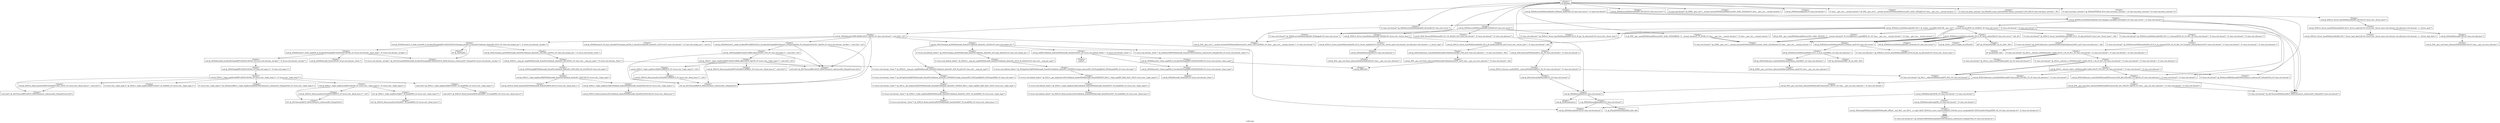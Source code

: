digraph "CallGraph" {
	label="CallGraph";

	Node0x243be10 [shape=record,label="{\<Empty\>\ni32 @main()}"];
	Node0x243be10 -> Node0x245f9e0;
	Node0x243be10 -> Node0x2449de0;
	Node0x243be10 -> Node0x249bbb0;
	Node0x243be10 -> Node0x249d0d0;
	Node0x243be10 -> Node0x2431690;
	Node0x243be10 -> Node0x248f970;
	Node0x243be10 -> Node0x251c730;
	Node0x243be10 -> Node0x2521750;
	Node0x243be10 -> Node0x2524610;
	Node0x243be10 -> Node0x2524710;
	Node0x243be10 -> Node0x2527fd0;
	Node0x243be10 -> Node0x25280d0;
	Node0x243be10 -> Node0x25281d0;
	Node0x2449de0 [shape=record,label="{\<Empty\>\nvoid @_ZNSt6vectorISt6threadSaIS0_EEC2Ev(%\"class.std::vector\"*)}"];
	Node0x2449de0 -> Node0x252d430;
	Node0x245f9e0 [shape=record,label="{\<Empty\>\nvoid @_ZNSt6threadC2IRFviEJRiEvEEOT_DpOT0_(%\"class.std::thread\"*, void (i32)*, i32*)}"];
	Node0x245f9e0 -> Node0x2542ff0;
	Node0x245f9e0 -> Node0x252fe20;
	Node0x245f9e0 -> Node0x2531f10;
	Node0x245f9e0 -> Node0x2534a00;
	Node0x245f9e0 -> Node0x25430f0;
	Node0x245f9e0 -> Node0x25374f0;
	Node0x245f9e0 -> Node0x253d360;
	Node0x249bbb0 [shape=record,label="{\<Empty\>\nvoid @_ZNSt6vectorISt6threadSaIS0_EE9push_backEOS0_(%\"class.std::vector\"*, %\"class.std::thread\"*)}"];
	Node0x249bbb0 -> Node0x25486a0;
	Node0x249bbb0 -> Node0x254b190;
	Node0x249d0d0 [shape=record,label="{\<Empty\>\nvoid @_ZNSt6threadD2Ev(%\"class.std::thread\"*)}"];
	Node0x249d0d0 -> Node0x2554860;
	Node0x249d0d0 -> Node0x2558970;
	Node0x2431690 [shape=record,label="{\<Empty\>\n%\"class.std::thread\"* @_ZNSt6vectorISt6threadSaIS0_EE5beginEv(%\"class.std::vector\"*)}"];
	Node0x2431690 -> Node0x2558a70;
	Node0x248f970 [shape=record,label="{\<Empty\>\n%\"class.std::thread\"* @_ZNSt6vectorISt6threadSaIS0_EE3endEv(%\"class.std::vector\"*)}"];
	Node0x248f970 -> Node0x2558a70;
	Node0x251c730 [shape=record,label="{\<Empty\>\ni1 @_ZN9__gnu_cxxneIPSt6threadSt6vectorIS1_SaIS1_EEEEbRKNS_17__normal_iteratorIT_T0_EESB_(%\"class.__gnu_cxx::__normal_iterator\"*, %\"class.__gnu_cxx::__normal_iterator\"*)}"];
	Node0x251c730 -> Node0x255d970;
	Node0x251c730 -> Node0x255d970;
	Node0x2521750 [shape=record,label="{\<Empty\>\n%\"class.std::thread\"* @_ZNK9__gnu_cxx17__normal_iteratorIPSt6threadSt6vectorIS1_SaIS1_EEEdeEv(%\"class.__gnu_cxx::__normal_iterator\"*)}"];
	Node0x2524610 [shape=record,label="{\<Empty\>\nvoid @_ZNSt6thread4joinEv(%\"class.std::thread\"*)}"];
	Node0x2524710 [shape=record,label="{\<Empty\>\n%\"class.__gnu_cxx::__normal_iterator\"* @_ZN9__gnu_cxx17__normal_iteratorIPSt6threadSt6vectorIS1_SaIS1_EEEppEv(%\"class.__gnu_cxx::__normal_iterator\"*)}"];
	Node0x2527fd0 [shape=record,label="{\<Empty\>\n%\"class.std::basic_ostream\"* @_ZStlsISt11char_traitsIcEERSt13basic_ostreamIcT_ES5_PKc(%\"class.std::basic_ostream\"*, i8*)}"];
	Node0x25280d0 [shape=record,label="{\<Empty\>\n%\"class.std::basic_ostream\"* @_ZNSolsEPFRSoS_E(%\"class.std::basic_ostream\"*, %\"class.std::basic_ostream\"* (%\"class.std::basic_ostream\"*)*)}"];
	Node0x25281d0 [shape=record,label="{\<Empty\>\nvoid @_ZNSt6vectorISt6threadSaIS0_EED2Ev(%\"class.std::vector\"*)}"];
	Node0x25281d0 -> Node0x2563370;
	Node0x25281d0 -> Node0x2560880;
	Node0x25281d0 -> Node0x2568e60;
	Node0x252d430 [shape=record,label="{\<Empty\>\nvoid @_ZNSt12_Vector_baseISt6threadSaIS0_EEC2Ev(%\"struct.std::_Vector_base\"*)}"];
	Node0x252d430 -> Node0x256e2d0;
	Node0x252fe20 [shape=record,label="{\<Empty\>\nvoid @_ZNSt6thread2idC2Ev(%\"class.std::thread::id\"*)}"];
	Node0x2531f10 [shape=record,label="{\<Empty\>\nvoid (i32)* @_ZSt7forwardIRFviEEOT_RNSt16remove_referenceIS2_E4typeE(void (i32)*)}"];
	Node0x2534a00 [shape=record,label="{\<Empty\>\ni32* @_ZSt7forwardIRiEOT_RNSt16remove_referenceIS1_E4typeE(i32*)}"];
	Node0x25374f0 [shape=record,label="{\<Empty\>\nvoid @_ZNSt6thread14__make_invokerIRFviEJRiEEENS_8_InvokerISt5tupleIJNSt5decayIT_E4typeEDpNS6_IT0_E4typeEEEEEOS7_DpOSA_(%\"struct.std::thread::_Invoker\"*, void (i32)*, i32*)}"];
	Node0x25374f0 -> Node0x2531f10;
	Node0x25374f0 -> Node0x2534a00;
	Node0x25374f0 -> Node0x2570c00;
	Node0x253d360 [shape=record,label="{\<Empty\>\nvoid @_ZNSt6thread13_S_make_stateINS_8_InvokerISt5tupleIJPFviEiEEEEEESt10unique_ptrINS_6_StateESt14default_deleteIS8_EEOT_(%\"class.std::unique_ptr\"*, %\"struct.std::thread::_Invoker\"*)}"];
	Node0x253d360 -> Node0x2577260;
	Node0x253d360 -> Node0x25781b0;
	Node0x253d360 -> Node0x257aca0;
	Node0x253d360 -> Node0x257ff20;
	Node0x2542ff0 [shape=record,label="{\<Empty\>\nvoid @_ZNSt6thread15_M_start_threadESt10unique_ptrINS_6_StateESt14default_deleteIS1_EEPFvvE(%\"class.std::thread\"*, %\"class.std::unique_ptr\"*, void ()*)}"];
	Node0x25430f0 [shape=record,label="{\<Empty\>\nvoid @_ZNSt10unique_ptrINSt6thread6_StateESt14default_deleteIS1_EED2Ev(%\"class.std::unique_ptr\"*)}"];
	Node0x25430f0 -> Node0x2583df0;
	Node0x25430f0 -> Node0x2586aa0;
	Node0x25430f0 -> Node0x2589540;
	Node0x25430f0 -> Node0x258c030;
	Node0x25486a0 [shape=record,label="{\<Empty\>\n%\"class.std::thread\"* @_ZSt4moveIRSt6threadEONSt16remove_referenceIT_E4typeEOS3_(%\"class.std::thread\"*)}"];
	Node0x254b190 [shape=record,label="{\<Empty\>\nvoid @_ZNSt6vectorISt6threadSaIS0_EE12emplace_backIJS0_EEEvDpOT_(%\"class.std::vector\"*, %\"class.std::thread\"*)}"];
	Node0x254b190 -> Node0x25912b0;
	Node0x254b190 -> Node0x2593da0;
	Node0x254b190 -> Node0x248f970;
	Node0x254b190 -> Node0x25912b0;
	Node0x254b190 -> Node0x259a660;
	Node0x2554860 [shape=record,label="{\<Empty\>\ni1 @_ZNKSt6thread8joinableEv(%\"class.std::thread\"*)}"];
	Node0x2554860 -> Node0x25b2f10;
	Node0x2554860 -> Node0x252fe20;
	Node0x2558970 [shape=record,label="{\<Empty\>\nvoid @_ZSt9terminatev()}"];
	Node0x2558a70 [shape=record,label="{\<Empty\>\nvoid @_ZN9__gnu_cxx17__normal_iteratorIPSt6threadSt6vectorIS1_SaIS1_EEEC2ERKS2_(%\"class.__gnu_cxx::__normal_iterator\"*, %\"class.std::thread\"**)}"];
	Node0x255d970 [shape=record,label="{\<Empty\>\n%\"class.std::thread\"** @_ZNK9__gnu_cxx17__normal_iteratorIPSt6threadSt6vectorIS1_SaIS1_EEE4baseEv(%\"class.__gnu_cxx::__normal_iterator\"*)}"];
	Node0x2560880 [shape=record,label="{\<Empty\>\n%\"class.std::allocator\"* @_ZNSt12_Vector_baseISt6threadSaIS0_EE19_M_get_Tp_allocatorEv(%\"struct.std::_Vector_base\"*)}"];
	Node0x2563370 [shape=record,label="{\<Empty\>\nvoid @_ZSt8_DestroyIPSt6threadS0_EvT_S2_RSaIT0_E(%\"class.std::thread\"*, %\"class.std::thread\"*, %\"class.std::allocator\"*)}"];
	Node0x2563370 -> Node0x25b5030;
	Node0x2568e60 [shape=record,label="{\<Empty\>\nvoid @_ZNSt12_Vector_baseISt6threadSaIS0_EED2Ev(%\"struct.std::_Vector_base\"*)}"];
	Node0x2568e60 -> Node0x24ebe30;
	Node0x2568e60 -> Node0x24f0d10;
	Node0x256e2d0 [shape=record,label="{\<Empty\>\nvoid @_ZNSt12_Vector_baseISt6threadSaIS0_EE12_Vector_implC2Ev(%\"struct.std::_Vector_base\<std::thread, std::allocator\<std::thread\> \>::_Vector_impl\"*)}"];
	Node0x256e2d0 -> Node0x2512430;
	Node0x256e2d0 -> Node0x2512560;
	Node0x2570c00 [shape=record,label="{\<Empty\>\nvoid @_ZNSt5tupleIJPFviEiEEC2IRS0_RiLb1EEEOT_OT0_(%\"class.std::tuple.2\"*, void (i32)*, i32*)}"];
	Node0x2570c00 -> Node0x2531f10;
	Node0x2570c00 -> Node0x2534a00;
	Node0x2570c00 -> Node0x2571be0;
	Node0x2577260 [shape=record,label="{\<Empty\>\ni8* @_Znwm(i64)}"];
	Node0x25781b0 [shape=record,label="{\<Empty\>\n%\"struct.std::thread::_Invoker\"* @_ZSt7forwardINSt6thread8_InvokerISt5tupleIJPFviEiEEEEEOT_RNSt16remove_referenceIS7_E4typeE(%\"struct.std::thread::_Invoker\"*)}"];
	Node0x257aca0 [shape=record,label="{\<Empty\>\nvoid @_ZNSt6thread11_State_implINS_8_InvokerISt5tupleIJPFviEiEEEEEC2EOS6_(%\"struct.std::thread::_State_impl\"*, %\"struct.std::thread::_Invoker\"*)}"];
	Node0x257aca0 -> Node0x24f5170;
	Node0x257aca0 -> Node0x25781b0;
	Node0x257aca0 -> Node0x24f7fa0;
	Node0x257ff20 [shape=record,label="{\<Empty\>\nvoid @_ZNSt10unique_ptrINSt6thread6_StateESt14default_deleteIS1_EEC2IS3_vEEPS1_(%\"class.std::unique_ptr\"*, %\"struct.std::thread::_State\"*)}"];
	Node0x257ff20 -> Node0x24fbcb0;
	Node0x2583df0 [shape=record,label="{\<Empty\>\n%\"struct.std::thread::_State\"** @_ZNSt15__uniq_ptr_implINSt6thread6_StateESt14default_deleteIS1_EE6_M_ptrEv(%\"class.std::__uniq_ptr_impl\"*)}"];
	Node0x2583df0 -> Node0x2500030;
	Node0x2586aa0 [shape=record,label="{\<Empty\>\n%\"struct.std::default_delete\"* @_ZNSt10unique_ptrINSt6thread6_StateESt14default_deleteIS1_EE11get_deleterEv(%\"class.std::unique_ptr\"*)}"];
	Node0x2586aa0 -> Node0x2502e30;
	Node0x2589540 [shape=record,label="{\<Empty\>\n%\"struct.std::thread::_State\"** @_ZSt4moveIRPNSt6thread6_StateEEONSt16remove_referenceIT_E4typeEOS5_(%\"struct.std::thread::_State\"**)}"];
	Node0x258c030 [shape=record,label="{\<Empty\>\nvoid @_ZNKSt14default_deleteINSt6thread6_StateEEclEPS1_(%\"struct.std::default_delete\"*, %\"struct.std::thread::_State\"*)}"];
	Node0x258c030 -> Node0x2505c60;
	Node0x258c030 -> Node0x26ffd70;
	Node0x258c030 -> Node0x27085c0;
	Node0x25912b0 [shape=record,label="{\<Empty\>\n%\"class.std::thread\"* @_ZSt7forwardISt6threadEOT_RNSt16remove_referenceIS1_E4typeE(%\"class.std::thread\"*)}"];
	Node0x2593da0 [shape=record,label="{\<Empty\>\nvoid @_ZNSt16allocator_traitsISaISt6threadEE9constructIS0_JS0_EEEvRS1_PT_DpOT0_(%\"class.std::allocator\"*, %\"class.std::thread\"*, %\"class.std::thread\"*)}"];
	Node0x2593da0 -> Node0x25912b0;
	Node0x2593da0 -> Node0x2506790;
	Node0x259a660 [shape=record,label="{\<Empty\>\nvoid @_ZNSt6vectorISt6threadSaIS0_EE17_M_realloc_insertIJS0_EEEvN9__gnu_cxx17__normal_iteratorIPS0_S2_EEDpOT_(%\"class.std::vector\"*, %\"class.std::thread\"*, %\"class.std::thread\"*)}"];
	Node0x259a660 -> Node0x252f0f0;
	Node0x259a660 -> Node0x2431690;
	Node0x259a660 -> Node0x24f1c30;
	Node0x259a660 -> Node0x2571ce0;
	Node0x259a660 -> Node0x25912b0;
	Node0x259a660 -> Node0x2593da0;
	Node0x259a660 -> Node0x255d970;
	Node0x259a660 -> Node0x2560880;
	Node0x259a660 -> Node0x2606b90;
	Node0x259a660 -> Node0x255d970;
	Node0x259a660 -> Node0x2560880;
	Node0x259a660 -> Node0x2606b90;
	Node0x259a660 -> Node0x24ebe30;
	Node0x25b2f10 [shape=record,label="{\<Empty\>\ni1 @_ZSteqNSt6thread2idES0_(i64, i64)}"];
	Node0x25b5030 [shape=record,label="{\<Empty\>\nvoid @_ZSt8_DestroyIPSt6threadEvT_S2_(%\"class.std::thread\"*, %\"class.std::thread\"*)}"];
	Node0x25b5030 -> Node0x26118a0;
	Node0x24ebe30 [shape=record,label="{\<Empty\>\nvoid @_ZNSt12_Vector_baseISt6threadSaIS0_EE13_M_deallocateEPS0_m(%\"struct.std::_Vector_base\"*, %\"class.std::thread\"*, i64)}"];
	Node0x24ebe30 -> Node0x2616ad0;
	Node0x24f0d10 [shape=record,label="{\<Empty\>\nvoid @_ZNSt12_Vector_baseISt6threadSaIS0_EE12_Vector_implD2Ev(%\"struct.std::_Vector_base\<std::thread, std::allocator\<std::thread\> \>::_Vector_impl\"*)}"];
	Node0x24f0d10 -> Node0x261bbc0;
	Node0x2512430 [shape=record,label="{\<Empty\>\nvoid @_ZNSaISt6threadEC2Ev(%\"class.std::allocator\"*)}"];
	Node0x2512430 -> Node0x261daa0;
	Node0x2512560 [shape=record,label="{\<Empty\>\nvoid @_ZNSt12_Vector_baseISt6threadSaIS0_EE17_Vector_impl_dataC2Ev(%\"struct.std::_Vector_base\<std::thread, std::allocator\<std::thread\> \>::_Vector_impl_data\"*)}"];
	Node0x2571be0 [shape=record,label="{\<Empty\>\nvoid @_ZNSt11_Tuple_implILm0EJPFviEiEEC2IRS0_JRiEvEEOT_DpOT0_(%\"struct.std::_Tuple_impl.3\"*, void (i32)*, i32*)}"];
	Node0x2571be0 -> Node0x2534a00;
	Node0x2571be0 -> Node0x261ffb0;
	Node0x2571be0 -> Node0x2531f10;
	Node0x2571be0 -> Node0x2624670;
	Node0x24f5170 [shape=record,label="{\<Empty\>\nvoid @_ZNSt6thread6_StateC2Ev(%\"struct.std::thread::_State\"*)}"];
	Node0x24f7fa0 [shape=record,label="{\<Empty\>\nvoid @_ZNSt6thread8_InvokerISt5tupleIJPFviEiEEEC2EOS5_(%\"struct.std::thread::_Invoker\"*, %\"struct.std::thread::_Invoker\"*)}"];
	Node0x24f7fa0 -> Node0x2629150;
	Node0x24fbcb0 [shape=record,label="{\<Empty\>\nvoid @_ZNSt15__uniq_ptr_implINSt6thread6_StateESt14default_deleteIS1_EEC2EPS1_(%\"class.std::__uniq_ptr_impl\"*, %\"struct.std::thread::_State\"*)}"];
	Node0x24fbcb0 -> Node0x262d230;
	Node0x24fbcb0 -> Node0x2583df0;
	Node0x2500030 [shape=record,label="{\<Empty\>\n%\"struct.std::thread::_State\"** @_ZSt3getILm0EJPNSt6thread6_StateESt14default_deleteIS1_EEERNSt13tuple_elementIXT_ESt5tupleIJDpT0_EEE4typeERS9_(%\"class.std::tuple\"*)}"];
	Node0x2500030 -> Node0x262f530;
	Node0x2502e30 [shape=record,label="{\<Empty\>\n%\"struct.std::default_delete\"* @_ZNSt15__uniq_ptr_implINSt6thread6_StateESt14default_deleteIS1_EE10_M_deleterEv(%\"class.std::__uniq_ptr_impl\"*)}"];
	Node0x2502e30 -> Node0x26323f0;
	Node0x2505c60 [shape=record,label="{\<Empty\>\nindirect}"];
	Node0x2506790 [shape=record,label="{\<Empty\>\nvoid @_ZN9__gnu_cxx13new_allocatorISt6threadE9constructIS1_JS1_EEEvPT_DpOT0_(%\"class.__gnu_cxx::new_allocator\"*, %\"class.std::thread\"*, %\"class.std::thread\"*)}"];
	Node0x2506790 -> Node0x25912b0;
	Node0x2506790 -> Node0x26354c0;
	Node0x252f0f0 [shape=record,label="{\<Empty\>\ni64 @_ZNKSt6vectorISt6threadSaIS0_EE12_M_check_lenEmPKc(%\"class.std::vector\"*, i64, i8*)}"];
	Node0x252f0f0 -> Node0x26395a0;
	Node0x252f0f0 -> Node0x263b850;
	Node0x252f0f0 -> Node0x263ece0;
	Node0x252f0f0 -> Node0x263b850;
	Node0x252f0f0 -> Node0x263b850;
	Node0x252f0f0 -> Node0x263ede0;
	Node0x252f0f0 -> Node0x263b850;
	Node0x252f0f0 -> Node0x26395a0;
	Node0x252f0f0 -> Node0x26395a0;
	Node0x24f1c30 [shape=record,label="{\<Empty\>\ni64 @_ZN9__gnu_cxxmiIPSt6threadSt6vectorIS1_SaIS1_EEEENS_17__normal_iteratorIT_T0_E15difference_typeERKS9_SC_(%\"class.__gnu_cxx::__normal_iterator\"*, %\"class.__gnu_cxx::__normal_iterator\"*)}"];
	Node0x24f1c30 -> Node0x255d970;
	Node0x24f1c30 -> Node0x255d970;
	Node0x2571ce0 [shape=record,label="{\<Empty\>\n%\"class.std::thread\"* @_ZNSt12_Vector_baseISt6threadSaIS0_EE11_M_allocateEm(%\"struct.std::_Vector_base\"*, i64)}"];
	Node0x2571ce0 -> Node0x26474d0;
	Node0x2606b90 [shape=record,label="{\<Empty\>\n%\"class.std::thread\"* @_ZNSt6vectorISt6threadSaIS0_EE11_S_relocateEPS0_S3_S3_RS1_(%\"class.std::thread\"*, %\"class.std::thread\"*, %\"class.std::thread\"*, %\"class.std::allocator\"*)}"];
	Node0x2606b90 -> Node0x2648770;
	Node0x26118a0 [shape=record,label="{\<Empty\>\nvoid @_ZNSt12_Destroy_auxILb0EE9__destroyIPSt6threadEEvT_S4_(%\"class.std::thread\"*, %\"class.std::thread\"*)}"];
	Node0x26118a0 -> Node0x2652400;
	Node0x26118a0 -> Node0x2654ef0;
	Node0x2616ad0 [shape=record,label="{\<Empty\>\nvoid @_ZNSt16allocator_traitsISaISt6threadEE10deallocateERS1_PS0_m(%\"class.std::allocator\"*, %\"class.std::thread\"*, i64)}"];
	Node0x2616ad0 -> Node0x2656fe0;
	Node0x261bbc0 [shape=record,label="{\<Empty\>\nvoid @_ZNSaISt6threadED2Ev(%\"class.std::allocator\"*)}"];
	Node0x261bbc0 -> Node0x265c0d0;
	Node0x261daa0 [shape=record,label="{\<Empty\>\nvoid @_ZN9__gnu_cxx13new_allocatorISt6threadEC2Ev(%\"class.__gnu_cxx::new_allocator\"*)}"];
	Node0x261ffb0 [shape=record,label="{\<Empty\>\nvoid @_ZNSt11_Tuple_implILm1EJiEEC2IRiEEOT_(%\"struct.std::_Tuple_impl.4\"*, i32*)}"];
	Node0x261ffb0 -> Node0x2534a00;
	Node0x261ffb0 -> Node0x265e5e0;
	Node0x2624670 [shape=record,label="{\<Empty\>\nvoid @_ZNSt10_Head_baseILm0EPFviELb0EEC2ERKS1_(%\"struct.std::_Head_base.6\"*, void (i32)**)}"];
	Node0x2629150 [shape=record,label="{\<Empty\>\nvoid @_ZNSt5tupleIJPFviEiEEC2EOS2_(%\"class.std::tuple.2\"*, %\"class.std::tuple.2\"*)}"];
	Node0x2629150 -> Node0x2662880;
	Node0x262d230 [shape=record,label="{\<Empty\>\nvoid @_ZNSt5tupleIJPNSt6thread6_StateESt14default_deleteIS1_EEEC2IS2_S4_Lb1EEEv(%\"class.std::tuple\"*)}"];
	Node0x262d230 -> Node0x2667a10;
	Node0x262f530 [shape=record,label="{\<Empty\>\n%\"struct.std::thread::_State\"** @_ZSt12__get_helperILm0EPNSt6thread6_StateEJSt14default_deleteIS1_EEERT0_RSt11_Tuple_implIXT_EJS5_DpT1_EE(%\"struct.std::_Tuple_impl\"*)}"];
	Node0x262f530 -> Node0x2669b00;
	Node0x26323f0 [shape=record,label="{\<Empty\>\n%\"struct.std::default_delete\"* @_ZSt3getILm1EJPNSt6thread6_StateESt14default_deleteIS1_EEERNSt13tuple_elementIXT_ESt5tupleIJDpT0_EEE4typeERS9_(%\"class.std::tuple\"*)}"];
	Node0x26323f0 -> Node0x266c5a0;
	Node0x26354c0 [shape=record,label="{\<Empty\>\nvoid @_ZNSt6threadC2EOS_(%\"class.std::thread\"*, %\"class.std::thread\"*)}"];
	Node0x26354c0 -> Node0x252fe20;
	Node0x26354c0 -> Node0x266f460;
	Node0x26395a0 [shape=record,label="{\<Empty\>\ni64 @_ZNKSt6vectorISt6threadSaIS0_EE8max_sizeEv(%\"class.std::vector\"*)}"];
	Node0x26395a0 -> Node0x2673330;
	Node0x26395a0 -> Node0x2675e20;
	Node0x263b850 [shape=record,label="{\<Empty\>\ni64 @_ZNKSt6vectorISt6threadSaIS0_EE4sizeEv(%\"class.std::vector\"*)}"];
	Node0x263ece0 [shape=record,label="{\<Empty\>\nvoid @_ZSt20__throw_length_errorPKc(i8*)}"];
	Node0x263ede0 [shape=record,label="{\<Empty\>\ni64* @_ZSt3maxImERKT_S2_S2_(i64*, i64*)}"];
	Node0x26474d0 [shape=record,label="{\<Empty\>\n%\"class.std::thread\"* @_ZNSt16allocator_traitsISaISt6threadEE8allocateERS1_m(%\"class.std::allocator\"*, i64)}"];
	Node0x26474d0 -> Node0x267a0f0;
	Node0x2648770 [shape=record,label="{\<Empty\>\n%\"class.std::thread\"* @_ZNSt6vectorISt6threadSaIS0_EE14_S_do_relocateEPS0_S3_S3_RS1_St17integral_constantIbLb1EE(%\"class.std::thread\"*, %\"class.std::thread\"*, %\"class.std::thread\"*, %\"class.std::allocator\"*)}"];
	Node0x2648770 -> Node0x267b040;
	Node0x2652400 [shape=record,label="{\<Empty\>\n%\"class.std::thread\"* @_ZSt11__addressofISt6threadEPT_RS1_(%\"class.std::thread\"*)}"];
	Node0x2654ef0 [shape=record,label="{\<Empty\>\nvoid @_ZSt8_DestroyISt6threadEvPT_(%\"class.std::thread\"*)}"];
	Node0x2654ef0 -> Node0x249d0d0;
	Node0x2656fe0 [shape=record,label="{\<Empty\>\nvoid @_ZN9__gnu_cxx13new_allocatorISt6threadE10deallocateEPS1_m(%\"class.__gnu_cxx::new_allocator\"*, %\"class.std::thread\"*, i64)}"];
	Node0x2656fe0 -> Node0x2684410;
	Node0x265c0d0 [shape=record,label="{\<Empty\>\nvoid @_ZN9__gnu_cxx13new_allocatorISt6threadED2Ev(%\"class.__gnu_cxx::new_allocator\"*)}"];
	Node0x265e5e0 [shape=record,label="{\<Empty\>\nvoid @_ZNSt10_Head_baseILm1EiLb0EEC2IRiEEOT_(%\"struct.std::_Head_base.5\"*, i32*)}"];
	Node0x265e5e0 -> Node0x2534a00;
	Node0x2662880 [shape=record,label="{\<Empty\>\nvoid @_ZNSt11_Tuple_implILm0EJPFviEiEEC2EOS2_(%\"struct.std::_Tuple_impl.3\"*, %\"struct.std::_Tuple_impl.3\"*)}"];
	Node0x2662880 -> Node0x268f070;
	Node0x2662880 -> Node0x2692300;
	Node0x2662880 -> Node0x2694df0;
	Node0x2662880 -> Node0x2684930;
	Node0x2662880 -> Node0x2687420;
	Node0x2662880 -> Node0x2689f10;
	Node0x2667a10 [shape=record,label="{\<Empty\>\nvoid @_ZNSt11_Tuple_implILm0EJPNSt6thread6_StateESt14default_deleteIS1_EEEC2Ev(%\"struct.std::_Tuple_impl\"*)}"];
	Node0x2667a10 -> Node0x2699a90;
	Node0x2667a10 -> Node0x269bb80;
	Node0x2669b00 [shape=record,label="{\<Empty\>\n%\"struct.std::thread::_State\"** @_ZNSt11_Tuple_implILm0EJPNSt6thread6_StateESt14default_deleteIS1_EEE7_M_headERS5_(%\"struct.std::_Tuple_impl\"*)}"];
	Node0x2669b00 -> Node0x269dc70;
	Node0x266c5a0 [shape=record,label="{\<Empty\>\n%\"struct.std::default_delete\"* @_ZSt12__get_helperILm1ESt14default_deleteINSt6thread6_StateEEJEERT0_RSt11_Tuple_implIXT_EJS4_DpT1_EE(%\"struct.std::_Tuple_impl.0\"*)}"];
	Node0x266c5a0 -> Node0x26a0760;
	Node0x266f460 [shape=record,label="{\<Empty\>\nvoid @_ZNSt6thread4swapERS_(%\"class.std::thread\"*, %\"class.std::thread\"*)}"];
	Node0x266f460 -> Node0x26a3410;
	Node0x2673330 [shape=record,label="{\<Empty\>\n%\"class.std::allocator\"* @_ZNKSt12_Vector_baseISt6threadSaIS0_EE19_M_get_Tp_allocatorEv(%\"struct.std::_Vector_base\"*)}"];
	Node0x2675e20 [shape=record,label="{\<Empty\>\ni64 @_ZNSt6vectorISt6threadSaIS0_EE11_S_max_sizeERKS1_(%\"class.std::allocator\"*)}"];
	Node0x2675e20 -> Node0x26a91e0;
	Node0x2675e20 -> Node0x26ab2d0;
	Node0x267a0f0 [shape=record,label="{\<Empty\>\ni8* @calloc(i64, i64)}"];
	Node0x267b040 [shape=record,label="{\<Empty\>\n%\"class.std::thread\"* @_ZSt12__relocate_aIPSt6threadS1_SaIS0_EET0_T_S4_S3_RT1_(%\"class.std::thread\"*, %\"class.std::thread\"*, %\"class.std::thread\"*, %\"class.std::allocator\"*)}"];
	Node0x267b040 -> Node0x26b2170;
	Node0x267b040 -> Node0x26b2170;
	Node0x267b040 -> Node0x26b2170;
	Node0x267b040 -> Node0x26b54a0;
	Node0x2684410 [shape=record,label="{\<Empty\>\nvoid @_ZdlPv(i8*)}"];
	Node0x2684930 [shape=record,label="{\<Empty\>\n%\"struct.std::_Tuple_impl.4\"* @_ZNSt11_Tuple_implILm0EJPFviEiEE7_M_tailERS2_(%\"struct.std::_Tuple_impl.3\"*)}"];
	Node0x2687420 [shape=record,label="{\<Empty\>\n%\"struct.std::_Tuple_impl.4\"* @_ZSt4moveIRSt11_Tuple_implILm1EJiEEEONSt16remove_referenceIT_E4typeEOS4_(%\"struct.std::_Tuple_impl.4\"*)}"];
	Node0x2689f10 [shape=record,label="{\<Empty\>\nvoid @_ZNSt11_Tuple_implILm1EJiEEC2EOS0_(%\"struct.std::_Tuple_impl.4\"*, %\"struct.std::_Tuple_impl.4\"*)}"];
	Node0x2689f10 -> Node0x26c1c10;
	Node0x2689f10 -> Node0x26c48c0;
	Node0x2689f10 -> Node0x26c73b0;
	Node0x268f070 [shape=record,label="{\<Empty\>\nvoid (i32)** @_ZNSt11_Tuple_implILm0EJPFviEiEE7_M_headERS2_(%\"struct.std::_Tuple_impl.3\"*)}"];
	Node0x268f070 -> Node0x26cb650;
	Node0x2692300 [shape=record,label="{\<Empty\>\nvoid (i32)** @_ZSt7forwardIPFviEEOT_RNSt16remove_referenceIS2_E4typeE(void (i32)**)}"];
	Node0x2694df0 [shape=record,label="{\<Empty\>\nvoid @_ZNSt10_Head_baseILm0EPFviELb0EEC2IS1_EEOT_(%\"struct.std::_Head_base.6\"*, void (i32)**)}"];
	Node0x2694df0 -> Node0x2692300;
	Node0x2699a90 [shape=record,label="{\<Empty\>\nvoid @_ZNSt11_Tuple_implILm1EJSt14default_deleteINSt6thread6_StateEEEEC2Ev(%\"struct.std::_Tuple_impl.0\"*)}"];
	Node0x2699a90 -> Node0x26ce560;
	Node0x269bb80 [shape=record,label="{\<Empty\>\nvoid @_ZNSt10_Head_baseILm0EPNSt6thread6_StateELb0EEC2Ev(%\"struct.std::_Head_base.1\"*)}"];
	Node0x269dc70 [shape=record,label="{\<Empty\>\n%\"struct.std::thread::_State\"** @_ZNSt10_Head_baseILm0EPNSt6thread6_StateELb0EE7_M_headERS3_(%\"struct.std::_Head_base.1\"*)}"];
	Node0x26a0760 [shape=record,label="{\<Empty\>\n%\"struct.std::default_delete\"* @_ZNSt11_Tuple_implILm1EJSt14default_deleteINSt6thread6_StateEEEE7_M_headERS4_(%\"struct.std::_Tuple_impl.0\"*)}"];
	Node0x26a0760 -> Node0x26d0700;
	Node0x26a3410 [shape=record,label="{\<Empty\>\nvoid @_ZSt4swapINSt6thread2idEENSt9enable_ifIXsr6__and_ISt6__not_ISt15__is_tuple_likeIT_EESt21is_move_constructibleIS5_ESt18is_move_assignableIS5_EEE5valueEvE4typeERS5_SE_(%\"class.std::thread::id\"*, %\"class.std::thread::id\"*)}"];
	Node0x26a3410 -> Node0x26d3340;
	Node0x26a3410 -> Node0x26d3340;
	Node0x26a3410 -> Node0x26d3340;
	Node0x26a91e0 [shape=record,label="{\<Empty\>\ni64 @_ZNSt16allocator_traitsISaISt6threadEE8max_sizeERKS1_(%\"class.std::allocator\"*)}"];
	Node0x26a91e0 -> Node0x26d68c0;
	Node0x26ab2d0 [shape=record,label="{\<Empty\>\ni64* @_ZSt3minImERKT_S2_S2_(i64*, i64*)}"];
	Node0x26b2170 [shape=record,label="{\<Empty\>\n%\"class.std::thread\"* @_ZSt12__niter_baseIPSt6threadET_S2_(%\"class.std::thread\"*)}"];
	Node0x26b54a0 [shape=record,label="{\<Empty\>\n%\"class.std::thread\"* @_ZSt14__relocate_a_1IPSt6threadS1_SaIS0_EET0_T_S4_S3_RT1_(%\"class.std::thread\"*, %\"class.std::thread\"*, %\"class.std::thread\"*, %\"class.std::allocator\"*)}"];
	Node0x26b54a0 -> Node0x2652400;
	Node0x26b54a0 -> Node0x2652400;
	Node0x26b54a0 -> Node0x2515500;
	Node0x26c1c10 [shape=record,label="{\<Empty\>\ni32* @_ZNSt11_Tuple_implILm1EJiEE7_M_headERS0_(%\"struct.std::_Tuple_impl.4\"*)}"];
	Node0x26c1c10 -> Node0x26e42f0;
	Node0x26c48c0 [shape=record,label="{\<Empty\>\ni32* @_ZSt7forwardIiEOT_RNSt16remove_referenceIS0_E4typeE(i32*)}"];
	Node0x26c73b0 [shape=record,label="{\<Empty\>\nvoid @_ZNSt10_Head_baseILm1EiLb0EEC2IiEEOT_(%\"struct.std::_Head_base.5\"*, i32*)}"];
	Node0x26c73b0 -> Node0x26c48c0;
	Node0x26cb650 [shape=record,label="{\<Empty\>\nvoid (i32)** @_ZNSt10_Head_baseILm0EPFviELb0EE7_M_headERS2_(%\"struct.std::_Head_base.6\"*)}"];
	Node0x26ce560 [shape=record,label="{\<Empty\>\nvoid @_ZNSt10_Head_baseILm1ESt14default_deleteINSt6thread6_StateEELb1EEC2Ev(%\"struct.std::_Head_base\"*)}"];
	Node0x26d0700 [shape=record,label="{\<Empty\>\n%\"struct.std::default_delete\"* @_ZNSt10_Head_baseILm1ESt14default_deleteINSt6thread6_StateEELb1EE7_M_headERS4_(%\"struct.std::_Head_base\"*)}"];
	Node0x26d3340 [shape=record,label="{\<Empty\>\n%\"class.std::thread::id\"* @_ZSt4moveIRNSt6thread2idEEONSt16remove_referenceIT_E4typeEOS4_(%\"class.std::thread::id\"*)}"];
	Node0x26d68c0 [shape=record,label="{\<Empty\>\ni64 @_ZNK9__gnu_cxx13new_allocatorISt6threadE8max_sizeEv(%\"class.__gnu_cxx::new_allocator\"*)}"];
	Node0x2515500 [shape=record,label="{\<Empty\>\nvoid @_ZSt19__relocate_object_aISt6threadS0_SaIS0_EEvPT_PT0_RT1_(%\"class.std::thread\"*, %\"class.std::thread\"*, %\"class.std::allocator\"*)}"];
	Node0x2515500 -> Node0x25486a0;
	Node0x2515500 -> Node0x2593da0;
	Node0x2515500 -> Node0x2652400;
	Node0x2515500 -> Node0x26e83c0;
	Node0x26e42f0 [shape=record,label="{\<Empty\>\ni32* @_ZNSt10_Head_baseILm1EiLb0EE7_M_headERS0_(%\"struct.std::_Head_base.5\"*)}"];
	Node0x26e83c0 [shape=record,label="{\<Empty\>\nvoid @_ZNSt16allocator_traitsISaISt6threadEE7destroyIS0_EEvRS1_PT_(%\"class.std::allocator\"*, %\"class.std::thread\"*)}"];
	Node0x26e83c0 -> Node0x26ec640;
	Node0x26ec640 [shape=record,label="{\<Empty\>\nvoid @_ZN9__gnu_cxx13new_allocatorISt6threadE7destroyIS1_EEvPT_(%\"class.__gnu_cxx::new_allocator\"*, %\"class.std::thread\"*)}"];
	Node0x26ec640 -> Node0x249d0d0;
	Node0x26ffd70 [shape=record,label="{\<Empty\>\nvoid @_ZNSt6thread11_State_implINS_8_InvokerISt5tupleIJPFviEiEEEEED2Ev(%\"struct.std::thread::_State_impl\"*)}"];
	Node0x26ffd70 -> Node0x2707640;
	Node0x2707640 [shape=record,label="{\<Empty\>\nvoid @_ZNSt6thread6_StateD2Ev(%\"struct.std::thread::_State\"*)}"];
	Node0x27085c0 [shape=record,label="{\<Empty\>\nvoid @_ZNSt6thread11_State_implINS_8_InvokerISt5tupleIJPFviEiEEEEED0Ev(%\"struct.std::thread::_State_impl\"*)}"];
	Node0x27085c0 -> Node0x26ffd70;
	Node0x27085c0 -> Node0x2684410;
}
